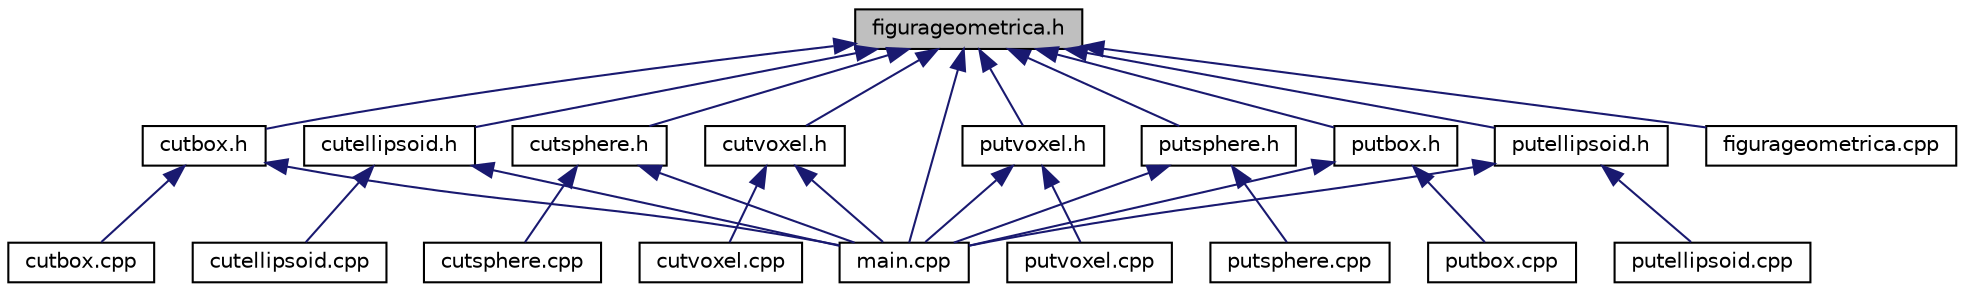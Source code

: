 digraph "figurageometrica.h"
{
  edge [fontname="Helvetica",fontsize="10",labelfontname="Helvetica",labelfontsize="10"];
  node [fontname="Helvetica",fontsize="10",shape=record];
  Node4 [label="figurageometrica.h",height=0.2,width=0.4,color="black", fillcolor="grey75", style="filled", fontcolor="black"];
  Node4 -> Node5 [dir="back",color="midnightblue",fontsize="10",style="solid",fontname="Helvetica"];
  Node5 [label="cutbox.h",height=0.2,width=0.4,color="black", fillcolor="white", style="filled",URL="$cutbox_8h.html"];
  Node5 -> Node6 [dir="back",color="midnightblue",fontsize="10",style="solid",fontname="Helvetica"];
  Node6 [label="cutbox.cpp",height=0.2,width=0.4,color="black", fillcolor="white", style="filled",URL="$cutbox_8cpp.html"];
  Node5 -> Node7 [dir="back",color="midnightblue",fontsize="10",style="solid",fontname="Helvetica"];
  Node7 [label="main.cpp",height=0.2,width=0.4,color="black", fillcolor="white", style="filled",URL="$main_8cpp.html"];
  Node4 -> Node8 [dir="back",color="midnightblue",fontsize="10",style="solid",fontname="Helvetica"];
  Node8 [label="cutellipsoid.h",height=0.2,width=0.4,color="black", fillcolor="white", style="filled",URL="$cutellipsoid_8h.html"];
  Node8 -> Node9 [dir="back",color="midnightblue",fontsize="10",style="solid",fontname="Helvetica"];
  Node9 [label="cutellipsoid.cpp",height=0.2,width=0.4,color="black", fillcolor="white", style="filled",URL="$cutellipsoid_8cpp.html"];
  Node8 -> Node7 [dir="back",color="midnightblue",fontsize="10",style="solid",fontname="Helvetica"];
  Node4 -> Node10 [dir="back",color="midnightblue",fontsize="10",style="solid",fontname="Helvetica"];
  Node10 [label="cutsphere.h",height=0.2,width=0.4,color="black", fillcolor="white", style="filled",URL="$cutsphere_8h.html"];
  Node10 -> Node11 [dir="back",color="midnightblue",fontsize="10",style="solid",fontname="Helvetica"];
  Node11 [label="cutsphere.cpp",height=0.2,width=0.4,color="black", fillcolor="white", style="filled",URL="$cutsphere_8cpp.html"];
  Node10 -> Node7 [dir="back",color="midnightblue",fontsize="10",style="solid",fontname="Helvetica"];
  Node4 -> Node12 [dir="back",color="midnightblue",fontsize="10",style="solid",fontname="Helvetica"];
  Node12 [label="cutvoxel.h",height=0.2,width=0.4,color="black", fillcolor="white", style="filled",URL="$cutvoxel_8h.html"];
  Node12 -> Node13 [dir="back",color="midnightblue",fontsize="10",style="solid",fontname="Helvetica"];
  Node13 [label="cutvoxel.cpp",height=0.2,width=0.4,color="black", fillcolor="white", style="filled",URL="$cutvoxel_8cpp.html"];
  Node12 -> Node7 [dir="back",color="midnightblue",fontsize="10",style="solid",fontname="Helvetica"];
  Node4 -> Node14 [dir="back",color="midnightblue",fontsize="10",style="solid",fontname="Helvetica"];
  Node14 [label="figurageometrica.cpp",height=0.2,width=0.4,color="black", fillcolor="white", style="filled",URL="$figurageometrica_8cpp.html"];
  Node4 -> Node7 [dir="back",color="midnightblue",fontsize="10",style="solid",fontname="Helvetica"];
  Node4 -> Node15 [dir="back",color="midnightblue",fontsize="10",style="solid",fontname="Helvetica"];
  Node15 [label="putvoxel.h",height=0.2,width=0.4,color="black", fillcolor="white", style="filled",URL="$putvoxel_8h.html"];
  Node15 -> Node7 [dir="back",color="midnightblue",fontsize="10",style="solid",fontname="Helvetica"];
  Node15 -> Node16 [dir="back",color="midnightblue",fontsize="10",style="solid",fontname="Helvetica"];
  Node16 [label="putvoxel.cpp",height=0.2,width=0.4,color="black", fillcolor="white", style="filled",URL="$putvoxel_8cpp.html"];
  Node4 -> Node17 [dir="back",color="midnightblue",fontsize="10",style="solid",fontname="Helvetica"];
  Node17 [label="putsphere.h",height=0.2,width=0.4,color="black", fillcolor="white", style="filled",URL="$putsphere_8h.html"];
  Node17 -> Node7 [dir="back",color="midnightblue",fontsize="10",style="solid",fontname="Helvetica"];
  Node17 -> Node18 [dir="back",color="midnightblue",fontsize="10",style="solid",fontname="Helvetica"];
  Node18 [label="putsphere.cpp",height=0.2,width=0.4,color="black", fillcolor="white", style="filled",URL="$putsphere_8cpp.html"];
  Node4 -> Node19 [dir="back",color="midnightblue",fontsize="10",style="solid",fontname="Helvetica"];
  Node19 [label="putbox.h",height=0.2,width=0.4,color="black", fillcolor="white", style="filled",URL="$putbox_8h.html"];
  Node19 -> Node7 [dir="back",color="midnightblue",fontsize="10",style="solid",fontname="Helvetica"];
  Node19 -> Node20 [dir="back",color="midnightblue",fontsize="10",style="solid",fontname="Helvetica"];
  Node20 [label="putbox.cpp",height=0.2,width=0.4,color="black", fillcolor="white", style="filled",URL="$putbox_8cpp.html"];
  Node4 -> Node21 [dir="back",color="midnightblue",fontsize="10",style="solid",fontname="Helvetica"];
  Node21 [label="putellipsoid.h",height=0.2,width=0.4,color="black", fillcolor="white", style="filled",URL="$putellipsoid_8h.html"];
  Node21 -> Node7 [dir="back",color="midnightblue",fontsize="10",style="solid",fontname="Helvetica"];
  Node21 -> Node22 [dir="back",color="midnightblue",fontsize="10",style="solid",fontname="Helvetica"];
  Node22 [label="putellipsoid.cpp",height=0.2,width=0.4,color="black", fillcolor="white", style="filled",URL="$putellipsoid_8cpp.html"];
}
